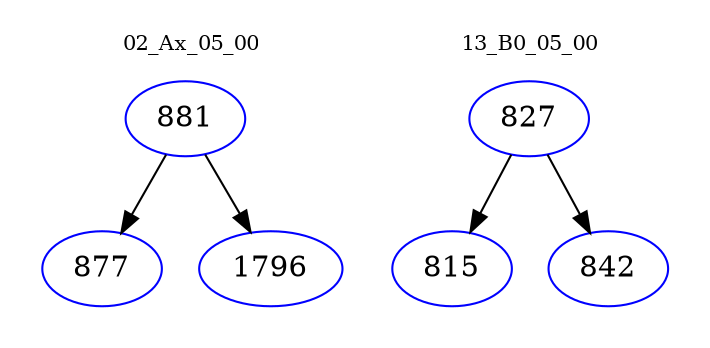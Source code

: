 digraph{
subgraph cluster_0 {
color = white
label = "02_Ax_05_00";
fontsize=10;
T0_881 [label="881", color="blue"]
T0_881 -> T0_877 [color="black"]
T0_877 [label="877", color="blue"]
T0_881 -> T0_1796 [color="black"]
T0_1796 [label="1796", color="blue"]
}
subgraph cluster_1 {
color = white
label = "13_B0_05_00";
fontsize=10;
T1_827 [label="827", color="blue"]
T1_827 -> T1_815 [color="black"]
T1_815 [label="815", color="blue"]
T1_827 -> T1_842 [color="black"]
T1_842 [label="842", color="blue"]
}
}
